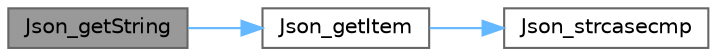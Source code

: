 digraph "Json_getString"
{
 // LATEX_PDF_SIZE
  bgcolor="transparent";
  edge [fontname=Helvetica,fontsize=10,labelfontname=Helvetica,labelfontsize=10];
  node [fontname=Helvetica,fontsize=10,shape=box,height=0.2,width=0.4];
  rankdir="LR";
  Node1 [id="Node000001",label="Json_getString",height=0.2,width=0.4,color="gray40", fillcolor="grey60", style="filled", fontcolor="black",tooltip=" "];
  Node1 -> Node2 [id="edge1_Node000001_Node000002",color="steelblue1",style="solid",tooltip=" "];
  Node2 [id="Node000002",label="Json_getItem",height=0.2,width=0.4,color="grey40", fillcolor="white", style="filled",URL="$_json_8c.html#a555043ac463757ecd2fb90676f04136a",tooltip=" "];
  Node2 -> Node3 [id="edge2_Node000002_Node000003",color="steelblue1",style="solid",tooltip=" "];
  Node3 [id="Node000003",label="Json_strcasecmp",height=0.2,width=0.4,color="grey40", fillcolor="white", style="filled",URL="$_json_8c.html#a94d3b482e76694e2bf39313388c5530e",tooltip=" "];
}
